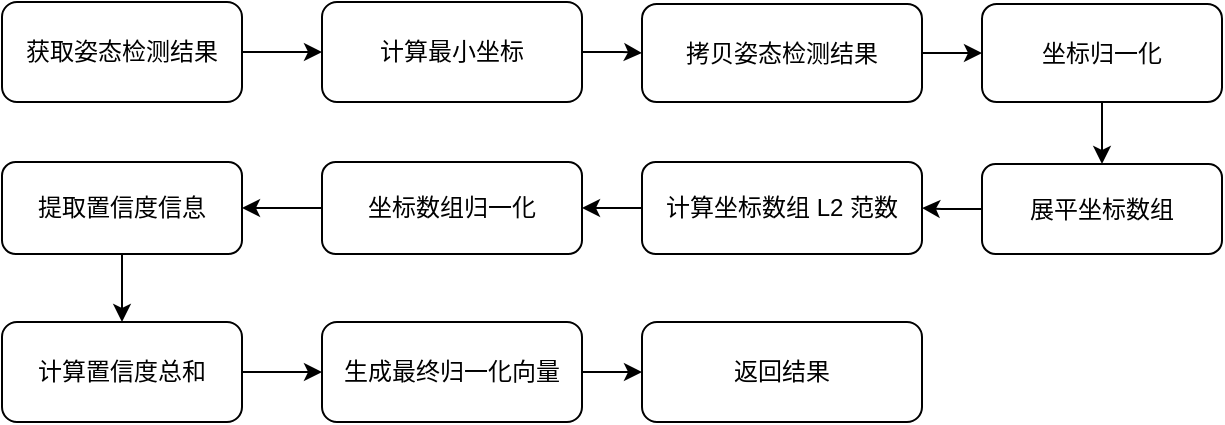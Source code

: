<mxfile version="23.0.2" type="device">
  <diagram id="C5RBs43oDa-KdzZeNtuy" name="Page-1">
    <mxGraphModel dx="682" dy="437" grid="0" gridSize="10" guides="1" tooltips="1" connect="1" arrows="1" fold="1" page="1" pageScale="1" pageWidth="1169" pageHeight="827" math="0" shadow="0">
      <root>
        <mxCell id="WIyWlLk6GJQsqaUBKTNV-0" />
        <mxCell id="WIyWlLk6GJQsqaUBKTNV-1" parent="WIyWlLk6GJQsqaUBKTNV-0" />
        <mxCell id="WVS_Io7B3qZ9VJisClQ--8" value="" style="edgeStyle=orthogonalEdgeStyle;rounded=0;orthogonalLoop=1;jettySize=auto;html=1;" edge="1" parent="WIyWlLk6GJQsqaUBKTNV-1" source="WIyWlLk6GJQsqaUBKTNV-3" target="WVS_Io7B3qZ9VJisClQ--7">
          <mxGeometry relative="1" as="geometry" />
        </mxCell>
        <mxCell id="WIyWlLk6GJQsqaUBKTNV-3" value="获取姿态检测结果" style="rounded=1;whiteSpace=wrap;html=1;fontSize=12;glass=0;strokeWidth=1;shadow=0;" parent="WIyWlLk6GJQsqaUBKTNV-1" vertex="1">
          <mxGeometry x="160" y="240" width="120" height="50" as="geometry" />
        </mxCell>
        <mxCell id="WVS_Io7B3qZ9VJisClQ--20" style="edgeStyle=orthogonalEdgeStyle;rounded=0;orthogonalLoop=1;jettySize=auto;html=1;entryX=0;entryY=0.5;entryDx=0;entryDy=0;" edge="1" parent="WIyWlLk6GJQsqaUBKTNV-1" source="WVS_Io7B3qZ9VJisClQ--7" target="WVS_Io7B3qZ9VJisClQ--19">
          <mxGeometry relative="1" as="geometry" />
        </mxCell>
        <mxCell id="WVS_Io7B3qZ9VJisClQ--7" value="计算最小坐标" style="rounded=1;whiteSpace=wrap;html=1;fontSize=12;glass=0;strokeWidth=1;shadow=0;" vertex="1" parent="WIyWlLk6GJQsqaUBKTNV-1">
          <mxGeometry x="320" y="240" width="130" height="50" as="geometry" />
        </mxCell>
        <mxCell id="WVS_Io7B3qZ9VJisClQ--12" value="" style="edgeStyle=orthogonalEdgeStyle;rounded=0;orthogonalLoop=1;jettySize=auto;html=1;" edge="1" parent="WIyWlLk6GJQsqaUBKTNV-1" source="WVS_Io7B3qZ9VJisClQ--9" target="WVS_Io7B3qZ9VJisClQ--11">
          <mxGeometry relative="1" as="geometry" />
        </mxCell>
        <mxCell id="WVS_Io7B3qZ9VJisClQ--9" value="坐标归一化" style="rounded=1;whiteSpace=wrap;html=1;fontSize=12;glass=0;strokeWidth=1;shadow=0;" vertex="1" parent="WIyWlLk6GJQsqaUBKTNV-1">
          <mxGeometry x="650" y="241" width="120" height="49" as="geometry" />
        </mxCell>
        <mxCell id="WVS_Io7B3qZ9VJisClQ--14" value="" style="edgeStyle=orthogonalEdgeStyle;rounded=0;orthogonalLoop=1;jettySize=auto;html=1;" edge="1" parent="WIyWlLk6GJQsqaUBKTNV-1" source="WVS_Io7B3qZ9VJisClQ--11" target="WVS_Io7B3qZ9VJisClQ--13">
          <mxGeometry relative="1" as="geometry" />
        </mxCell>
        <mxCell id="WVS_Io7B3qZ9VJisClQ--11" value="展平坐标数组" style="rounded=1;whiteSpace=wrap;html=1;fontSize=12;glass=0;strokeWidth=1;shadow=0;" vertex="1" parent="WIyWlLk6GJQsqaUBKTNV-1">
          <mxGeometry x="650" y="321" width="120" height="45" as="geometry" />
        </mxCell>
        <mxCell id="WVS_Io7B3qZ9VJisClQ--17" value="" style="edgeStyle=orthogonalEdgeStyle;rounded=0;orthogonalLoop=1;jettySize=auto;html=1;" edge="1" parent="WIyWlLk6GJQsqaUBKTNV-1" source="WVS_Io7B3qZ9VJisClQ--13" target="WVS_Io7B3qZ9VJisClQ--16">
          <mxGeometry relative="1" as="geometry" />
        </mxCell>
        <mxCell id="WVS_Io7B3qZ9VJisClQ--13" value="计算坐标数组 L2 范数" style="rounded=1;whiteSpace=wrap;html=1;fontSize=12;glass=0;strokeWidth=1;shadow=0;" vertex="1" parent="WIyWlLk6GJQsqaUBKTNV-1">
          <mxGeometry x="480" y="320" width="140" height="46" as="geometry" />
        </mxCell>
        <mxCell id="WVS_Io7B3qZ9VJisClQ--23" value="" style="edgeStyle=orthogonalEdgeStyle;rounded=0;orthogonalLoop=1;jettySize=auto;html=1;" edge="1" parent="WIyWlLk6GJQsqaUBKTNV-1" source="WVS_Io7B3qZ9VJisClQ--16" target="WVS_Io7B3qZ9VJisClQ--22">
          <mxGeometry relative="1" as="geometry" />
        </mxCell>
        <mxCell id="WVS_Io7B3qZ9VJisClQ--16" value="坐标数组归一化" style="whiteSpace=wrap;html=1;rounded=1;glass=0;strokeWidth=1;shadow=0;" vertex="1" parent="WIyWlLk6GJQsqaUBKTNV-1">
          <mxGeometry x="320" y="320" width="130" height="46" as="geometry" />
        </mxCell>
        <mxCell id="WVS_Io7B3qZ9VJisClQ--21" style="edgeStyle=orthogonalEdgeStyle;rounded=0;orthogonalLoop=1;jettySize=auto;html=1;exitX=1;exitY=0.5;exitDx=0;exitDy=0;entryX=0;entryY=0.5;entryDx=0;entryDy=0;" edge="1" parent="WIyWlLk6GJQsqaUBKTNV-1" source="WVS_Io7B3qZ9VJisClQ--19" target="WVS_Io7B3qZ9VJisClQ--9">
          <mxGeometry relative="1" as="geometry" />
        </mxCell>
        <mxCell id="WVS_Io7B3qZ9VJisClQ--19" value="拷贝姿态检测结果" style="rounded=1;whiteSpace=wrap;html=1;" vertex="1" parent="WIyWlLk6GJQsqaUBKTNV-1">
          <mxGeometry x="480" y="241" width="140" height="49" as="geometry" />
        </mxCell>
        <mxCell id="WVS_Io7B3qZ9VJisClQ--31" value="" style="edgeStyle=orthogonalEdgeStyle;rounded=0;orthogonalLoop=1;jettySize=auto;html=1;" edge="1" parent="WIyWlLk6GJQsqaUBKTNV-1" source="WVS_Io7B3qZ9VJisClQ--22" target="WVS_Io7B3qZ9VJisClQ--30">
          <mxGeometry relative="1" as="geometry" />
        </mxCell>
        <mxCell id="WVS_Io7B3qZ9VJisClQ--22" value="提取置信度信息" style="whiteSpace=wrap;html=1;rounded=1;glass=0;strokeWidth=1;shadow=0;" vertex="1" parent="WIyWlLk6GJQsqaUBKTNV-1">
          <mxGeometry x="160" y="320" width="120" height="46" as="geometry" />
        </mxCell>
        <mxCell id="WVS_Io7B3qZ9VJisClQ--27" value="" style="edgeStyle=orthogonalEdgeStyle;rounded=0;orthogonalLoop=1;jettySize=auto;html=1;" edge="1" parent="WIyWlLk6GJQsqaUBKTNV-1" source="WVS_Io7B3qZ9VJisClQ--24" target="WVS_Io7B3qZ9VJisClQ--26">
          <mxGeometry relative="1" as="geometry" />
        </mxCell>
        <mxCell id="WVS_Io7B3qZ9VJisClQ--24" value="生成最终归一化向量" style="whiteSpace=wrap;html=1;rounded=1;glass=0;strokeWidth=1;shadow=0;" vertex="1" parent="WIyWlLk6GJQsqaUBKTNV-1">
          <mxGeometry x="320" y="400" width="130" height="50" as="geometry" />
        </mxCell>
        <mxCell id="WVS_Io7B3qZ9VJisClQ--26" value="返回结果" style="whiteSpace=wrap;html=1;rounded=1;glass=0;strokeWidth=1;shadow=0;" vertex="1" parent="WIyWlLk6GJQsqaUBKTNV-1">
          <mxGeometry x="480" y="400" width="140" height="50" as="geometry" />
        </mxCell>
        <mxCell id="WVS_Io7B3qZ9VJisClQ--32" value="" style="edgeStyle=orthogonalEdgeStyle;rounded=0;orthogonalLoop=1;jettySize=auto;html=1;" edge="1" parent="WIyWlLk6GJQsqaUBKTNV-1" source="WVS_Io7B3qZ9VJisClQ--30" target="WVS_Io7B3qZ9VJisClQ--24">
          <mxGeometry relative="1" as="geometry" />
        </mxCell>
        <mxCell id="WVS_Io7B3qZ9VJisClQ--30" value="计算置信度总和" style="rounded=1;whiteSpace=wrap;html=1;" vertex="1" parent="WIyWlLk6GJQsqaUBKTNV-1">
          <mxGeometry x="160" y="400" width="120" height="50" as="geometry" />
        </mxCell>
      </root>
    </mxGraphModel>
  </diagram>
</mxfile>
